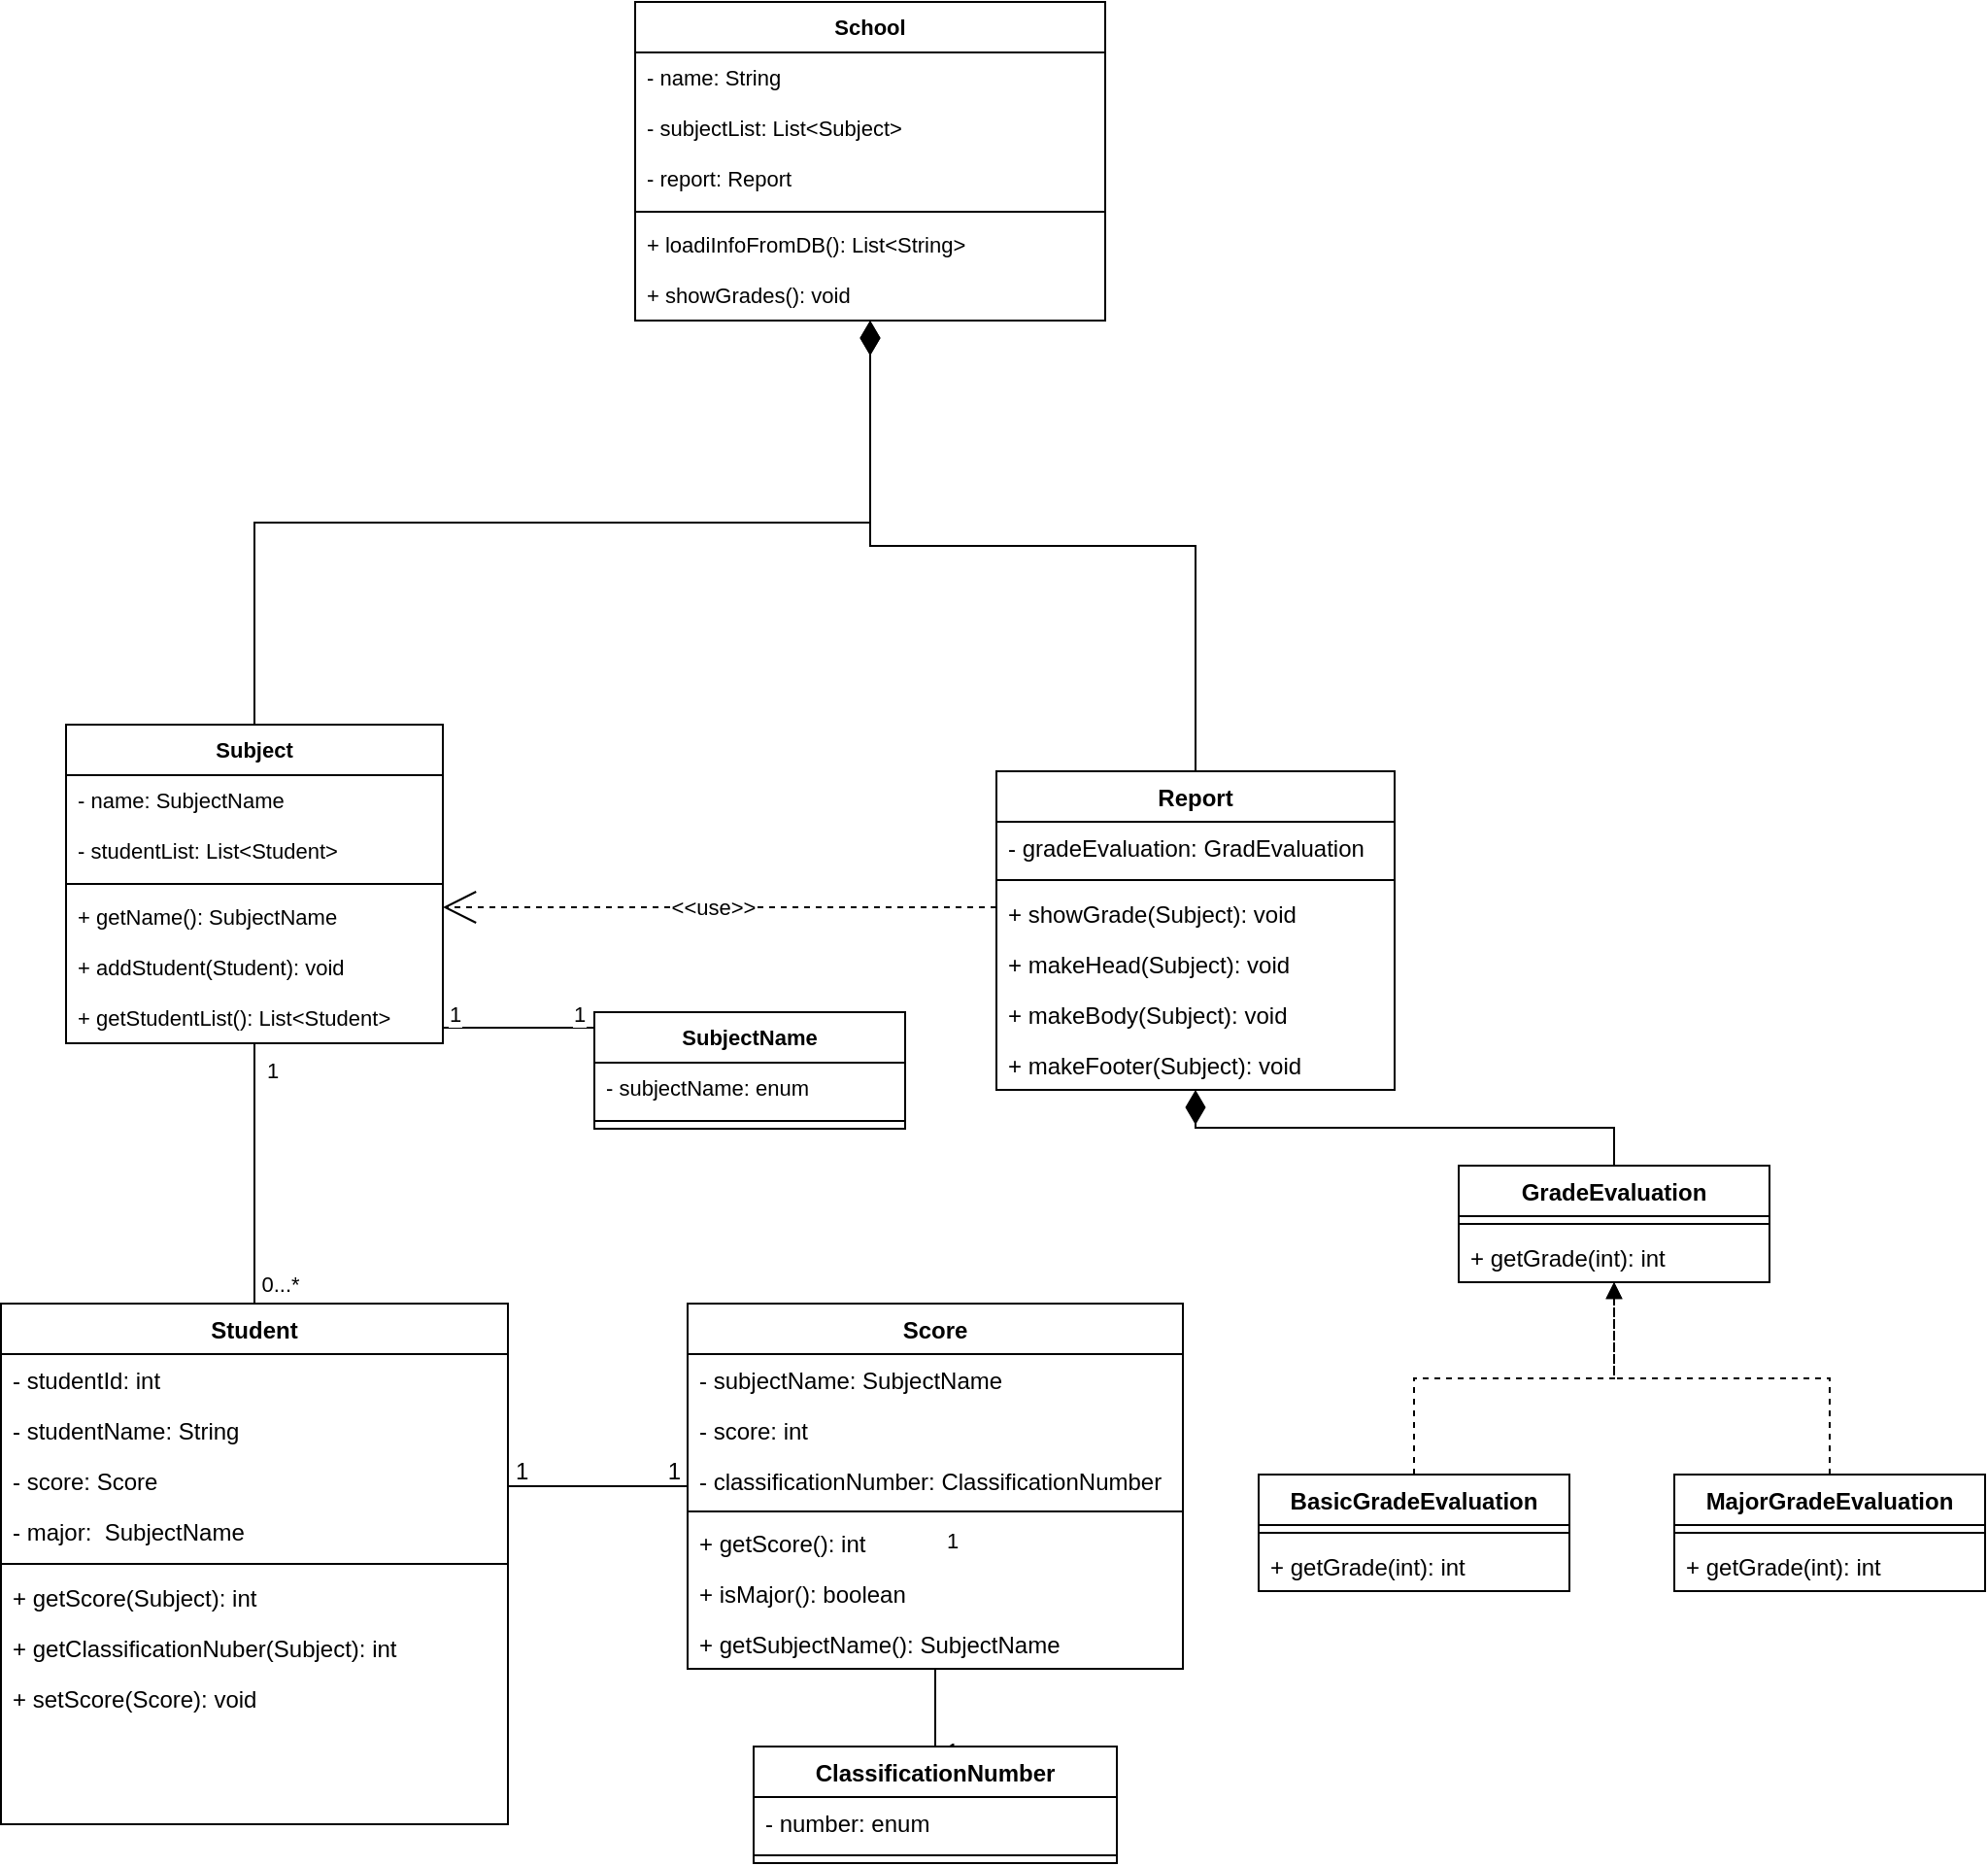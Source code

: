 <mxfile version="20.5.3" type="device"><diagram id="C5RBs43oDa-KdzZeNtuy" name="Page-1"><mxGraphModel dx="1185" dy="635" grid="0" gridSize="10" guides="1" tooltips="1" connect="1" arrows="1" fold="1" page="1" pageScale="1" pageWidth="3300" pageHeight="4681" math="0" shadow="0"><root><mxCell id="WIyWlLk6GJQsqaUBKTNV-0"/><mxCell id="WIyWlLk6GJQsqaUBKTNV-1" parent="WIyWlLk6GJQsqaUBKTNV-0"/><mxCell id="zkfFHV4jXpPFQw0GAbJ--0" value="Student&#10;" style="swimlane;fontStyle=1;align=center;verticalAlign=top;childLayout=stackLayout;horizontal=1;startSize=26;horizontalStack=0;resizeParent=1;resizeLast=0;collapsible=1;marginBottom=0;rounded=0;shadow=0;strokeWidth=1;" parent="WIyWlLk6GJQsqaUBKTNV-1" vertex="1"><mxGeometry x="451.5" y="1010" width="261" height="268" as="geometry"><mxRectangle x="98" y="91" width="160" height="26" as="alternateBounds"/></mxGeometry></mxCell><mxCell id="zkfFHV4jXpPFQw0GAbJ--1" value="- studentId: int" style="text;align=left;verticalAlign=top;spacingLeft=4;spacingRight=4;overflow=hidden;rotatable=0;points=[[0,0.5],[1,0.5]];portConstraint=eastwest;" parent="zkfFHV4jXpPFQw0GAbJ--0" vertex="1"><mxGeometry y="26" width="261" height="26" as="geometry"/></mxCell><mxCell id="zkfFHV4jXpPFQw0GAbJ--2" value="- studentName: String" style="text;align=left;verticalAlign=top;spacingLeft=4;spacingRight=4;overflow=hidden;rotatable=0;points=[[0,0.5],[1,0.5]];portConstraint=eastwest;rounded=0;shadow=0;html=0;" parent="zkfFHV4jXpPFQw0GAbJ--0" vertex="1"><mxGeometry y="52" width="261" height="26" as="geometry"/></mxCell><mxCell id="7-gcS9G6uN9IhNKPewNx-51" value="- score: Score" style="text;align=left;verticalAlign=top;spacingLeft=4;spacingRight=4;overflow=hidden;rotatable=0;points=[[0,0.5],[1,0.5]];portConstraint=eastwest;rounded=0;shadow=0;html=0;" parent="zkfFHV4jXpPFQw0GAbJ--0" vertex="1"><mxGeometry y="78" width="261" height="26" as="geometry"/></mxCell><mxCell id="7-gcS9G6uN9IhNKPewNx-85" value="- major:  SubjectName" style="text;align=left;verticalAlign=top;spacingLeft=4;spacingRight=4;overflow=hidden;rotatable=0;points=[[0,0.5],[1,0.5]];portConstraint=eastwest;rounded=0;shadow=0;html=0;" parent="zkfFHV4jXpPFQw0GAbJ--0" vertex="1"><mxGeometry y="104" width="261" height="26" as="geometry"/></mxCell><mxCell id="zkfFHV4jXpPFQw0GAbJ--4" value="" style="line;html=1;strokeWidth=1;align=left;verticalAlign=middle;spacingTop=-1;spacingLeft=3;spacingRight=3;rotatable=0;labelPosition=right;points=[];portConstraint=eastwest;" parent="zkfFHV4jXpPFQw0GAbJ--0" vertex="1"><mxGeometry y="130" width="261" height="8" as="geometry"/></mxCell><mxCell id="zkfFHV4jXpPFQw0GAbJ--5" value="+ getScore(Subject): int" style="text;align=left;verticalAlign=top;spacingLeft=4;spacingRight=4;overflow=hidden;rotatable=0;points=[[0,0.5],[1,0.5]];portConstraint=eastwest;" parent="zkfFHV4jXpPFQw0GAbJ--0" vertex="1"><mxGeometry y="138" width="261" height="26" as="geometry"/></mxCell><mxCell id="4zpfEWBZLi7UWozO5bUc-4" value="+ getClassificationNuber(Subject): int" style="text;align=left;verticalAlign=top;spacingLeft=4;spacingRight=4;overflow=hidden;rotatable=0;points=[[0,0.5],[1,0.5]];portConstraint=eastwest;" vertex="1" parent="zkfFHV4jXpPFQw0GAbJ--0"><mxGeometry y="164" width="261" height="26" as="geometry"/></mxCell><mxCell id="7-gcS9G6uN9IhNKPewNx-110" value="+ setScore(Score): void" style="text;align=left;verticalAlign=top;spacingLeft=4;spacingRight=4;overflow=hidden;rotatable=0;points=[[0,0.5],[1,0.5]];portConstraint=eastwest;" parent="zkfFHV4jXpPFQw0GAbJ--0" vertex="1"><mxGeometry y="190" width="261" height="26" as="geometry"/></mxCell><mxCell id="7-gcS9G6uN9IhNKPewNx-64" style="edgeStyle=elbowEdgeStyle;shape=connector;rounded=0;orthogonalLoop=1;jettySize=auto;elbow=vertical;html=1;shadow=0;labelBackgroundColor=default;strokeColor=default;strokeWidth=1;fontFamily=Helvetica;fontSize=11;fontColor=default;endArrow=open;endFill=0;startSize=6;endSize=15;dashed=1;" parent="WIyWlLk6GJQsqaUBKTNV-1" source="zkfFHV4jXpPFQw0GAbJ--6" target="7-gcS9G6uN9IhNKPewNx-39" edge="1"><mxGeometry relative="1" as="geometry"/></mxCell><mxCell id="7-gcS9G6uN9IhNKPewNx-65" value="&amp;lt;&amp;lt;use&amp;gt;&amp;gt;" style="edgeLabel;html=1;align=center;verticalAlign=middle;resizable=0;points=[];fontSize=11;fontFamily=Helvetica;fontColor=default;" parent="7-gcS9G6uN9IhNKPewNx-64" vertex="1" connectable="0"><mxGeometry x="-0.444" y="-1" relative="1" as="geometry"><mxPoint x="-67" y="1" as="offset"/></mxGeometry></mxCell><mxCell id="7-gcS9G6uN9IhNKPewNx-79" style="edgeStyle=elbowEdgeStyle;shape=connector;rounded=0;orthogonalLoop=1;jettySize=auto;elbow=vertical;html=1;shadow=0;labelBackgroundColor=default;strokeColor=default;strokeWidth=1;fontFamily=Helvetica;fontSize=11;fontColor=default;endArrow=diamondThin;endFill=1;startSize=6;endSize=15;" parent="WIyWlLk6GJQsqaUBKTNV-1" source="zkfFHV4jXpPFQw0GAbJ--6" target="7-gcS9G6uN9IhNKPewNx-74" edge="1"><mxGeometry relative="1" as="geometry"/></mxCell><mxCell id="zkfFHV4jXpPFQw0GAbJ--6" value="Report" style="swimlane;fontStyle=1;align=center;verticalAlign=top;childLayout=stackLayout;horizontal=1;startSize=26;horizontalStack=0;resizeParent=1;resizeLast=0;collapsible=1;marginBottom=0;rounded=0;shadow=0;strokeWidth=1;" parent="WIyWlLk6GJQsqaUBKTNV-1" vertex="1"><mxGeometry x="964" y="736" width="205" height="164" as="geometry"><mxRectangle x="130" y="380" width="160" height="26" as="alternateBounds"/></mxGeometry></mxCell><mxCell id="zkfFHV4jXpPFQw0GAbJ--7" value="- gradeEvaluation: GradEvaluation" style="text;align=left;verticalAlign=top;spacingLeft=4;spacingRight=4;overflow=hidden;rotatable=0;points=[[0,0.5],[1,0.5]];portConstraint=eastwest;" parent="zkfFHV4jXpPFQw0GAbJ--6" vertex="1"><mxGeometry y="26" width="205" height="26" as="geometry"/></mxCell><mxCell id="zkfFHV4jXpPFQw0GAbJ--9" value="" style="line;html=1;strokeWidth=1;align=left;verticalAlign=middle;spacingTop=-1;spacingLeft=3;spacingRight=3;rotatable=0;labelPosition=right;points=[];portConstraint=eastwest;" parent="zkfFHV4jXpPFQw0GAbJ--6" vertex="1"><mxGeometry y="52" width="205" height="8" as="geometry"/></mxCell><mxCell id="zkfFHV4jXpPFQw0GAbJ--11" value="+ showGrade(Subject): void" style="text;align=left;verticalAlign=top;spacingLeft=4;spacingRight=4;overflow=hidden;rotatable=0;points=[[0,0.5],[1,0.5]];portConstraint=eastwest;" parent="zkfFHV4jXpPFQw0GAbJ--6" vertex="1"><mxGeometry y="60" width="205" height="26" as="geometry"/></mxCell><mxCell id="7-gcS9G6uN9IhNKPewNx-116" value="+ makeHead(Subject): void" style="text;align=left;verticalAlign=top;spacingLeft=4;spacingRight=4;overflow=hidden;rotatable=0;points=[[0,0.5],[1,0.5]];portConstraint=eastwest;" parent="zkfFHV4jXpPFQw0GAbJ--6" vertex="1"><mxGeometry y="86" width="205" height="26" as="geometry"/></mxCell><mxCell id="7-gcS9G6uN9IhNKPewNx-115" value="+ makeBody(Subject): void" style="text;align=left;verticalAlign=top;spacingLeft=4;spacingRight=4;overflow=hidden;rotatable=0;points=[[0,0.5],[1,0.5]];portConstraint=eastwest;" parent="zkfFHV4jXpPFQw0GAbJ--6" vertex="1"><mxGeometry y="112" width="205" height="26" as="geometry"/></mxCell><mxCell id="7-gcS9G6uN9IhNKPewNx-114" value="+ makeFooter(Subject): void" style="text;align=left;verticalAlign=top;spacingLeft=4;spacingRight=4;overflow=hidden;rotatable=0;points=[[0,0.5],[1,0.5]];portConstraint=eastwest;" parent="zkfFHV4jXpPFQw0GAbJ--6" vertex="1"><mxGeometry y="138" width="205" height="26" as="geometry"/></mxCell><mxCell id="zkfFHV4jXpPFQw0GAbJ--17" value="Score" style="swimlane;fontStyle=1;align=center;verticalAlign=top;childLayout=stackLayout;horizontal=1;startSize=26;horizontalStack=0;resizeParent=1;resizeLast=0;collapsible=1;marginBottom=0;rounded=0;shadow=0;strokeWidth=1;" parent="WIyWlLk6GJQsqaUBKTNV-1" vertex="1"><mxGeometry x="805" y="1010" width="255" height="188" as="geometry"><mxRectangle x="550" y="140" width="160" height="26" as="alternateBounds"/></mxGeometry></mxCell><mxCell id="7-gcS9G6uN9IhNKPewNx-53" value="- subjectName: SubjectName" style="text;align=left;verticalAlign=top;spacingLeft=4;spacingRight=4;overflow=hidden;rotatable=0;points=[[0,0.5],[1,0.5]];portConstraint=eastwest;rounded=0;shadow=0;html=0;" parent="zkfFHV4jXpPFQw0GAbJ--17" vertex="1"><mxGeometry y="26" width="255" height="26" as="geometry"/></mxCell><mxCell id="7-gcS9G6uN9IhNKPewNx-50" value="- score: int" style="text;align=left;verticalAlign=top;spacingLeft=4;spacingRight=4;overflow=hidden;rotatable=0;points=[[0,0.5],[1,0.5]];portConstraint=eastwest;rounded=0;shadow=0;html=0;" parent="zkfFHV4jXpPFQw0GAbJ--17" vertex="1"><mxGeometry y="52" width="255" height="26" as="geometry"/></mxCell><mxCell id="7-gcS9G6uN9IhNKPewNx-72" value="- classificationNumber: ClassificationNumber" style="text;align=left;verticalAlign=top;spacingLeft=4;spacingRight=4;overflow=hidden;rotatable=0;points=[[0,0.5],[1,0.5]];portConstraint=eastwest;rounded=0;shadow=0;html=0;" parent="zkfFHV4jXpPFQw0GAbJ--17" vertex="1"><mxGeometry y="78" width="255" height="26" as="geometry"/></mxCell><mxCell id="zkfFHV4jXpPFQw0GAbJ--23" value="" style="line;html=1;strokeWidth=1;align=left;verticalAlign=middle;spacingTop=-1;spacingLeft=3;spacingRight=3;rotatable=0;labelPosition=right;points=[];portConstraint=eastwest;" parent="zkfFHV4jXpPFQw0GAbJ--17" vertex="1"><mxGeometry y="104" width="255" height="6" as="geometry"/></mxCell><mxCell id="zkfFHV4jXpPFQw0GAbJ--24" value="+ getScore(): int" style="text;align=left;verticalAlign=top;spacingLeft=4;spacingRight=4;overflow=hidden;rotatable=0;points=[[0,0.5],[1,0.5]];portConstraint=eastwest;" parent="zkfFHV4jXpPFQw0GAbJ--17" vertex="1"><mxGeometry y="110" width="255" height="26" as="geometry"/></mxCell><mxCell id="7-gcS9G6uN9IhNKPewNx-71" value="+ isMajor(): boolean" style="text;align=left;verticalAlign=top;spacingLeft=4;spacingRight=4;overflow=hidden;rotatable=0;points=[[0,0.5],[1,0.5]];portConstraint=eastwest;" parent="zkfFHV4jXpPFQw0GAbJ--17" vertex="1"><mxGeometry y="136" width="255" height="26" as="geometry"/></mxCell><mxCell id="7-gcS9G6uN9IhNKPewNx-70" value="+ getSubjectName(): SubjectName" style="text;align=left;verticalAlign=top;spacingLeft=4;spacingRight=4;overflow=hidden;rotatable=0;points=[[0,0.5],[1,0.5]];portConstraint=eastwest;" parent="zkfFHV4jXpPFQw0GAbJ--17" vertex="1"><mxGeometry y="162" width="255" height="26" as="geometry"/></mxCell><mxCell id="zkfFHV4jXpPFQw0GAbJ--26" value="" style="endArrow=none;shadow=0;strokeWidth=1;rounded=0;endFill=0;edgeStyle=elbowEdgeStyle;elbow=vertical;" parent="WIyWlLk6GJQsqaUBKTNV-1" source="zkfFHV4jXpPFQw0GAbJ--0" target="zkfFHV4jXpPFQw0GAbJ--17" edge="1"><mxGeometry x="0.5" y="41" relative="1" as="geometry"><mxPoint x="785" y="570" as="sourcePoint"/><mxPoint x="945" y="570" as="targetPoint"/><mxPoint x="-40" y="32" as="offset"/></mxGeometry></mxCell><mxCell id="zkfFHV4jXpPFQw0GAbJ--27" value="1" style="resizable=0;align=left;verticalAlign=bottom;labelBackgroundColor=none;fontSize=12;" parent="zkfFHV4jXpPFQw0GAbJ--26" connectable="0" vertex="1"><mxGeometry x="-1" relative="1" as="geometry"><mxPoint x="2" y="1" as="offset"/></mxGeometry></mxCell><mxCell id="zkfFHV4jXpPFQw0GAbJ--28" value="1" style="resizable=0;align=right;verticalAlign=bottom;labelBackgroundColor=none;fontSize=12;" parent="zkfFHV4jXpPFQw0GAbJ--26" connectable="0" vertex="1"><mxGeometry x="1" relative="1" as="geometry"><mxPoint x="-2" y="1" as="offset"/></mxGeometry></mxCell><mxCell id="7-gcS9G6uN9IhNKPewNx-38" value="" style="group" parent="WIyWlLk6GJQsqaUBKTNV-1" vertex="1" connectable="0"><mxGeometry x="1099" y="939" width="374" height="245" as="geometry"/></mxCell><mxCell id="7-gcS9G6uN9IhNKPewNx-5" value="GradeEvaluation" style="swimlane;fontStyle=1;align=center;verticalAlign=top;childLayout=stackLayout;horizontal=1;startSize=26;horizontalStack=0;resizeParent=1;resizeParentMax=0;resizeLast=0;collapsible=1;marginBottom=0;" parent="7-gcS9G6uN9IhNKPewNx-38" vertex="1"><mxGeometry x="103" width="160" height="60" as="geometry"/></mxCell><mxCell id="7-gcS9G6uN9IhNKPewNx-7" value="" style="line;strokeWidth=1;fillColor=none;align=left;verticalAlign=middle;spacingTop=-1;spacingLeft=3;spacingRight=3;rotatable=0;labelPosition=right;points=[];portConstraint=eastwest;strokeColor=inherit;" parent="7-gcS9G6uN9IhNKPewNx-5" vertex="1"><mxGeometry y="26" width="160" height="8" as="geometry"/></mxCell><mxCell id="7-gcS9G6uN9IhNKPewNx-8" value="+ getGrade(int): int" style="text;strokeColor=none;fillColor=none;align=left;verticalAlign=top;spacingLeft=4;spacingRight=4;overflow=hidden;rotatable=0;points=[[0,0.5],[1,0.5]];portConstraint=eastwest;" parent="7-gcS9G6uN9IhNKPewNx-5" vertex="1"><mxGeometry y="34" width="160" height="26" as="geometry"/></mxCell><mxCell id="7-gcS9G6uN9IhNKPewNx-37" style="edgeStyle=orthogonalEdgeStyle;shape=connector;rounded=0;orthogonalLoop=1;jettySize=auto;html=1;exitX=0.5;exitY=0;exitDx=0;exitDy=0;dashed=1;labelBackgroundColor=default;strokeColor=default;fontFamily=Helvetica;fontSize=11;fontColor=default;endArrow=block;endFill=1;" parent="7-gcS9G6uN9IhNKPewNx-38" source="7-gcS9G6uN9IhNKPewNx-9" target="7-gcS9G6uN9IhNKPewNx-5" edge="1"><mxGeometry relative="1" as="geometry"/></mxCell><mxCell id="7-gcS9G6uN9IhNKPewNx-9" value="BasicGradeEvaluation" style="swimlane;fontStyle=1;align=center;verticalAlign=top;childLayout=stackLayout;horizontal=1;startSize=26;horizontalStack=0;resizeParent=1;resizeParentMax=0;resizeLast=0;collapsible=1;marginBottom=0;" parent="7-gcS9G6uN9IhNKPewNx-38" vertex="1"><mxGeometry y="159" width="160" height="60" as="geometry"/></mxCell><mxCell id="7-gcS9G6uN9IhNKPewNx-11" value="" style="line;strokeWidth=1;fillColor=none;align=left;verticalAlign=middle;spacingTop=-1;spacingLeft=3;spacingRight=3;rotatable=0;labelPosition=right;points=[];portConstraint=eastwest;strokeColor=inherit;" parent="7-gcS9G6uN9IhNKPewNx-9" vertex="1"><mxGeometry y="26" width="160" height="8" as="geometry"/></mxCell><mxCell id="7-gcS9G6uN9IhNKPewNx-12" value="+ getGrade(int): int" style="text;strokeColor=none;fillColor=none;align=left;verticalAlign=top;spacingLeft=4;spacingRight=4;overflow=hidden;rotatable=0;points=[[0,0.5],[1,0.5]];portConstraint=eastwest;" parent="7-gcS9G6uN9IhNKPewNx-9" vertex="1"><mxGeometry y="34" width="160" height="26" as="geometry"/></mxCell><mxCell id="7-gcS9G6uN9IhNKPewNx-36" style="edgeStyle=orthogonalEdgeStyle;shape=connector;rounded=0;orthogonalLoop=1;jettySize=auto;html=1;exitX=0.5;exitY=0;exitDx=0;exitDy=0;dashed=1;labelBackgroundColor=default;strokeColor=default;fontFamily=Helvetica;fontSize=11;fontColor=default;endArrow=block;endFill=1;" parent="7-gcS9G6uN9IhNKPewNx-38" source="7-gcS9G6uN9IhNKPewNx-13" target="7-gcS9G6uN9IhNKPewNx-5" edge="1"><mxGeometry relative="1" as="geometry"/></mxCell><mxCell id="7-gcS9G6uN9IhNKPewNx-13" value="MajorGradeEvaluation" style="swimlane;fontStyle=1;align=center;verticalAlign=top;childLayout=stackLayout;horizontal=1;startSize=26;horizontalStack=0;resizeParent=1;resizeParentMax=0;resizeLast=0;collapsible=1;marginBottom=0;" parent="7-gcS9G6uN9IhNKPewNx-38" vertex="1"><mxGeometry x="214" y="159" width="160" height="60" as="geometry"/></mxCell><mxCell id="7-gcS9G6uN9IhNKPewNx-15" value="" style="line;strokeWidth=1;fillColor=none;align=left;verticalAlign=middle;spacingTop=-1;spacingLeft=3;spacingRight=3;rotatable=0;labelPosition=right;points=[];portConstraint=eastwest;strokeColor=inherit;" parent="7-gcS9G6uN9IhNKPewNx-13" vertex="1"><mxGeometry y="26" width="160" height="8" as="geometry"/></mxCell><mxCell id="7-gcS9G6uN9IhNKPewNx-16" value="+ getGrade(int): int" style="text;strokeColor=none;fillColor=none;align=left;verticalAlign=top;spacingLeft=4;spacingRight=4;overflow=hidden;rotatable=0;points=[[0,0.5],[1,0.5]];portConstraint=eastwest;" parent="7-gcS9G6uN9IhNKPewNx-13" vertex="1"><mxGeometry y="34" width="160" height="26" as="geometry"/></mxCell><mxCell id="7-gcS9G6uN9IhNKPewNx-55" style="edgeStyle=elbowEdgeStyle;shape=connector;rounded=0;orthogonalLoop=1;jettySize=auto;elbow=vertical;html=1;shadow=0;labelBackgroundColor=default;strokeColor=default;strokeWidth=1;fontFamily=Helvetica;fontSize=11;fontColor=default;endArrow=none;endFill=0;" parent="WIyWlLk6GJQsqaUBKTNV-1" source="7-gcS9G6uN9IhNKPewNx-39" target="zkfFHV4jXpPFQw0GAbJ--0" edge="1"><mxGeometry relative="1" as="geometry"/></mxCell><mxCell id="7-gcS9G6uN9IhNKPewNx-56" value="1" style="edgeLabel;html=1;align=center;verticalAlign=middle;resizable=0;points=[];fontSize=11;fontFamily=Helvetica;fontColor=default;" parent="7-gcS9G6uN9IhNKPewNx-55" vertex="1" connectable="0"><mxGeometry x="-0.797" y="-1" relative="1" as="geometry"><mxPoint x="10" as="offset"/></mxGeometry></mxCell><mxCell id="7-gcS9G6uN9IhNKPewNx-57" value="0...*" style="edgeLabel;html=1;align=center;verticalAlign=middle;resizable=0;points=[];fontSize=11;fontFamily=Helvetica;fontColor=default;" parent="7-gcS9G6uN9IhNKPewNx-55" vertex="1" connectable="0"><mxGeometry x="0.856" y="2" relative="1" as="geometry"><mxPoint x="11" y="-1" as="offset"/></mxGeometry></mxCell><mxCell id="7-gcS9G6uN9IhNKPewNx-80" style="edgeStyle=elbowEdgeStyle;shape=connector;rounded=0;orthogonalLoop=1;jettySize=auto;elbow=vertical;html=1;shadow=0;labelBackgroundColor=default;strokeColor=default;strokeWidth=1;fontFamily=Helvetica;fontSize=11;fontColor=default;endArrow=diamondThin;endFill=1;startSize=6;endSize=15;" parent="WIyWlLk6GJQsqaUBKTNV-1" source="7-gcS9G6uN9IhNKPewNx-39" target="7-gcS9G6uN9IhNKPewNx-74" edge="1"><mxGeometry relative="1" as="geometry"/></mxCell><mxCell id="7-gcS9G6uN9IhNKPewNx-39" value="Subject&#10;" style="swimlane;fontStyle=1;align=center;verticalAlign=top;childLayout=stackLayout;horizontal=1;startSize=26;horizontalStack=0;resizeParent=1;resizeParentMax=0;resizeLast=0;collapsible=1;marginBottom=0;fontFamily=Helvetica;fontSize=11;fontColor=default;" parent="WIyWlLk6GJQsqaUBKTNV-1" vertex="1"><mxGeometry x="485" y="712" width="194" height="164" as="geometry"/></mxCell><mxCell id="7-gcS9G6uN9IhNKPewNx-40" value="- name: SubjectName" style="text;strokeColor=none;fillColor=none;align=left;verticalAlign=top;spacingLeft=4;spacingRight=4;overflow=hidden;rotatable=0;points=[[0,0.5],[1,0.5]];portConstraint=eastwest;fontFamily=Helvetica;fontSize=11;fontColor=default;" parent="7-gcS9G6uN9IhNKPewNx-39" vertex="1"><mxGeometry y="26" width="194" height="26" as="geometry"/></mxCell><mxCell id="7-gcS9G6uN9IhNKPewNx-54" value="- studentList: List&lt;Student&gt;" style="text;strokeColor=none;fillColor=none;align=left;verticalAlign=top;spacingLeft=4;spacingRight=4;overflow=hidden;rotatable=0;points=[[0,0.5],[1,0.5]];portConstraint=eastwest;fontFamily=Helvetica;fontSize=11;fontColor=default;" parent="7-gcS9G6uN9IhNKPewNx-39" vertex="1"><mxGeometry y="52" width="194" height="26" as="geometry"/></mxCell><mxCell id="7-gcS9G6uN9IhNKPewNx-41" value="" style="line;strokeWidth=1;fillColor=none;align=left;verticalAlign=middle;spacingTop=-1;spacingLeft=3;spacingRight=3;rotatable=0;labelPosition=right;points=[];portConstraint=eastwest;strokeColor=inherit;fontFamily=Helvetica;fontSize=11;fontColor=default;" parent="7-gcS9G6uN9IhNKPewNx-39" vertex="1"><mxGeometry y="78" width="194" height="8" as="geometry"/></mxCell><mxCell id="4zpfEWBZLi7UWozO5bUc-0" value="+ getName(): SubjectName" style="text;strokeColor=none;fillColor=none;align=left;verticalAlign=top;spacingLeft=4;spacingRight=4;overflow=hidden;rotatable=0;points=[[0,0.5],[1,0.5]];portConstraint=eastwest;fontFamily=Helvetica;fontSize=11;fontColor=default;" vertex="1" parent="7-gcS9G6uN9IhNKPewNx-39"><mxGeometry y="86" width="194" height="26" as="geometry"/></mxCell><mxCell id="7-gcS9G6uN9IhNKPewNx-111" value="+ addStudent(Student): void" style="text;strokeColor=none;fillColor=none;align=left;verticalAlign=top;spacingLeft=4;spacingRight=4;overflow=hidden;rotatable=0;points=[[0,0.5],[1,0.5]];portConstraint=eastwest;fontFamily=Helvetica;fontSize=11;fontColor=default;" parent="7-gcS9G6uN9IhNKPewNx-39" vertex="1"><mxGeometry y="112" width="194" height="26" as="geometry"/></mxCell><mxCell id="4zpfEWBZLi7UWozO5bUc-1" value="+ getStudentList(): List&lt;Student&gt;" style="text;strokeColor=none;fillColor=none;align=left;verticalAlign=top;spacingLeft=4;spacingRight=4;overflow=hidden;rotatable=0;points=[[0,0.5],[1,0.5]];portConstraint=eastwest;fontFamily=Helvetica;fontSize=11;fontColor=default;" vertex="1" parent="7-gcS9G6uN9IhNKPewNx-39"><mxGeometry y="138" width="194" height="26" as="geometry"/></mxCell><mxCell id="7-gcS9G6uN9IhNKPewNx-58" style="edgeStyle=elbowEdgeStyle;shape=connector;rounded=0;orthogonalLoop=1;jettySize=auto;elbow=vertical;html=1;shadow=0;labelBackgroundColor=default;strokeColor=default;strokeWidth=1;fontFamily=Helvetica;fontSize=11;fontColor=default;endArrow=diamondThin;endFill=1;startSize=6;endSize=15;" parent="WIyWlLk6GJQsqaUBKTNV-1" source="7-gcS9G6uN9IhNKPewNx-5" target="zkfFHV4jXpPFQw0GAbJ--6" edge="1"><mxGeometry relative="1" as="geometry"/></mxCell><mxCell id="7-gcS9G6uN9IhNKPewNx-73" value="" style="text;strokeColor=none;fillColor=none;align=left;verticalAlign=middle;spacingTop=-1;spacingLeft=4;spacingRight=4;rotatable=0;labelPosition=right;points=[];portConstraint=eastwest;fontFamily=Helvetica;fontSize=11;fontColor=default;" parent="WIyWlLk6GJQsqaUBKTNV-1" vertex="1"><mxGeometry x="987" y="706" width="20" height="14" as="geometry"/></mxCell><mxCell id="7-gcS9G6uN9IhNKPewNx-74" value="School" style="swimlane;fontStyle=1;align=center;verticalAlign=top;childLayout=stackLayout;horizontal=1;startSize=26;horizontalStack=0;resizeParent=1;resizeParentMax=0;resizeLast=0;collapsible=1;marginBottom=0;fontFamily=Helvetica;fontSize=11;fontColor=default;" parent="WIyWlLk6GJQsqaUBKTNV-1" vertex="1"><mxGeometry x="778" y="340" width="242" height="164" as="geometry"/></mxCell><mxCell id="7-gcS9G6uN9IhNKPewNx-84" value="- name: String" style="text;strokeColor=none;fillColor=none;align=left;verticalAlign=top;spacingLeft=4;spacingRight=4;overflow=hidden;rotatable=0;points=[[0,0.5],[1,0.5]];portConstraint=eastwest;fontFamily=Helvetica;fontSize=11;fontColor=default;" parent="7-gcS9G6uN9IhNKPewNx-74" vertex="1"><mxGeometry y="26" width="242" height="26" as="geometry"/></mxCell><mxCell id="7-gcS9G6uN9IhNKPewNx-75" value="- subjectList: List&lt;Subject&gt;" style="text;strokeColor=none;fillColor=none;align=left;verticalAlign=top;spacingLeft=4;spacingRight=4;overflow=hidden;rotatable=0;points=[[0,0.5],[1,0.5]];portConstraint=eastwest;fontFamily=Helvetica;fontSize=11;fontColor=default;" parent="7-gcS9G6uN9IhNKPewNx-74" vertex="1"><mxGeometry y="52" width="242" height="26" as="geometry"/></mxCell><mxCell id="7-gcS9G6uN9IhNKPewNx-78" value="- report: Report" style="text;strokeColor=none;fillColor=none;align=left;verticalAlign=top;spacingLeft=4;spacingRight=4;overflow=hidden;rotatable=0;points=[[0,0.5],[1,0.5]];portConstraint=eastwest;fontFamily=Helvetica;fontSize=11;fontColor=default;" parent="7-gcS9G6uN9IhNKPewNx-74" vertex="1"><mxGeometry y="78" width="242" height="26" as="geometry"/></mxCell><mxCell id="7-gcS9G6uN9IhNKPewNx-76" value="" style="line;strokeWidth=1;fillColor=none;align=left;verticalAlign=middle;spacingTop=-1;spacingLeft=3;spacingRight=3;rotatable=0;labelPosition=right;points=[];portConstraint=eastwest;strokeColor=inherit;fontFamily=Helvetica;fontSize=11;fontColor=default;" parent="7-gcS9G6uN9IhNKPewNx-74" vertex="1"><mxGeometry y="104" width="242" height="8" as="geometry"/></mxCell><mxCell id="7-gcS9G6uN9IhNKPewNx-77" value="+ loadiInfoFromDB(): List&lt;String&gt;" style="text;strokeColor=none;fillColor=none;align=left;verticalAlign=top;spacingLeft=4;spacingRight=4;overflow=hidden;rotatable=0;points=[[0,0.5],[1,0.5]];portConstraint=eastwest;fontFamily=Helvetica;fontSize=11;fontColor=default;" parent="7-gcS9G6uN9IhNKPewNx-74" vertex="1"><mxGeometry y="112" width="242" height="26" as="geometry"/></mxCell><mxCell id="7-gcS9G6uN9IhNKPewNx-83" value="+ showGrades(): void" style="text;strokeColor=none;fillColor=none;align=left;verticalAlign=top;spacingLeft=4;spacingRight=4;overflow=hidden;rotatable=0;points=[[0,0.5],[1,0.5]];portConstraint=eastwest;fontFamily=Helvetica;fontSize=11;fontColor=default;" parent="7-gcS9G6uN9IhNKPewNx-74" vertex="1"><mxGeometry y="138" width="242" height="26" as="geometry"/></mxCell><mxCell id="7-gcS9G6uN9IhNKPewNx-105" style="edgeStyle=elbowEdgeStyle;shape=connector;rounded=0;orthogonalLoop=1;jettySize=auto;elbow=vertical;html=1;shadow=0;labelBackgroundColor=default;strokeColor=default;strokeWidth=1;fontFamily=Helvetica;fontSize=11;fontColor=default;endArrow=none;endFill=0;startSize=6;endSize=15;" parent="WIyWlLk6GJQsqaUBKTNV-1" source="7-gcS9G6uN9IhNKPewNx-86" target="7-gcS9G6uN9IhNKPewNx-39" edge="1"><mxGeometry relative="1" as="geometry"/></mxCell><mxCell id="7-gcS9G6uN9IhNKPewNx-106" value="1" style="edgeLabel;html=1;align=center;verticalAlign=middle;resizable=0;points=[];fontSize=11;fontFamily=Helvetica;fontColor=default;" parent="7-gcS9G6uN9IhNKPewNx-105" vertex="1" connectable="0"><mxGeometry x="-0.172" y="1" relative="1" as="geometry"><mxPoint x="-40" y="-8" as="offset"/></mxGeometry></mxCell><mxCell id="7-gcS9G6uN9IhNKPewNx-107" value="1" style="edgeLabel;html=1;align=center;verticalAlign=middle;resizable=0;points=[];fontSize=11;fontFamily=Helvetica;fontColor=default;" parent="7-gcS9G6uN9IhNKPewNx-105" vertex="1" connectable="0"><mxGeometry x="-0.295" relative="1" as="geometry"><mxPoint x="19" y="-7" as="offset"/></mxGeometry></mxCell><mxCell id="7-gcS9G6uN9IhNKPewNx-86" value="SubjectName" style="swimlane;fontStyle=1;align=center;verticalAlign=top;childLayout=stackLayout;horizontal=1;startSize=26;horizontalStack=0;resizeParent=1;resizeParentMax=0;resizeLast=0;collapsible=1;marginBottom=0;fontFamily=Helvetica;fontSize=11;fontColor=default;" parent="WIyWlLk6GJQsqaUBKTNV-1" vertex="1"><mxGeometry x="757" y="860" width="160" height="60" as="geometry"/></mxCell><mxCell id="7-gcS9G6uN9IhNKPewNx-87" value="- subjectName: enum" style="text;strokeColor=none;fillColor=none;align=left;verticalAlign=top;spacingLeft=4;spacingRight=4;overflow=hidden;rotatable=0;points=[[0,0.5],[1,0.5]];portConstraint=eastwest;fontFamily=Helvetica;fontSize=11;fontColor=default;" parent="7-gcS9G6uN9IhNKPewNx-86" vertex="1"><mxGeometry y="26" width="160" height="26" as="geometry"/></mxCell><mxCell id="7-gcS9G6uN9IhNKPewNx-88" value="" style="line;strokeWidth=1;fillColor=none;align=left;verticalAlign=middle;spacingTop=-1;spacingLeft=3;spacingRight=3;rotatable=0;labelPosition=right;points=[];portConstraint=eastwest;strokeColor=inherit;fontFamily=Helvetica;fontSize=11;fontColor=default;" parent="7-gcS9G6uN9IhNKPewNx-86" vertex="1"><mxGeometry y="52" width="160" height="8" as="geometry"/></mxCell><mxCell id="4zpfEWBZLi7UWozO5bUc-10" style="edgeStyle=orthogonalEdgeStyle;rounded=0;orthogonalLoop=1;jettySize=auto;html=1;endArrow=none;endFill=0;" edge="1" parent="WIyWlLk6GJQsqaUBKTNV-1" source="4zpfEWBZLi7UWozO5bUc-6" target="zkfFHV4jXpPFQw0GAbJ--17"><mxGeometry relative="1" as="geometry"/></mxCell><mxCell id="4zpfEWBZLi7UWozO5bUc-11" value="1" style="edgeLabel;html=1;align=center;verticalAlign=middle;resizable=0;points=[];" vertex="1" connectable="0" parent="4zpfEWBZLi7UWozO5bUc-10"><mxGeometry x="0.256" relative="1" as="geometry"><mxPoint x="8" y="-81" as="offset"/></mxGeometry></mxCell><mxCell id="4zpfEWBZLi7UWozO5bUc-12" value="1" style="edgeLabel;html=1;align=center;verticalAlign=middle;resizable=0;points=[];" vertex="1" connectable="0" parent="4zpfEWBZLi7UWozO5bUc-10"><mxGeometry x="0.256" y="1" relative="1" as="geometry"><mxPoint x="9" y="27" as="offset"/></mxGeometry></mxCell><mxCell id="4zpfEWBZLi7UWozO5bUc-6" value="ClassificationNumber" style="swimlane;fontStyle=1;align=center;verticalAlign=top;childLayout=stackLayout;horizontal=1;startSize=26;horizontalStack=0;resizeParent=1;resizeParentMax=0;resizeLast=0;collapsible=1;marginBottom=0;" vertex="1" parent="WIyWlLk6GJQsqaUBKTNV-1"><mxGeometry x="839" y="1238" width="187" height="60" as="geometry"/></mxCell><mxCell id="4zpfEWBZLi7UWozO5bUc-7" value="- number: enum" style="text;strokeColor=none;fillColor=none;align=left;verticalAlign=top;spacingLeft=4;spacingRight=4;overflow=hidden;rotatable=0;points=[[0,0.5],[1,0.5]];portConstraint=eastwest;" vertex="1" parent="4zpfEWBZLi7UWozO5bUc-6"><mxGeometry y="26" width="187" height="26" as="geometry"/></mxCell><mxCell id="4zpfEWBZLi7UWozO5bUc-8" value="" style="line;strokeWidth=1;fillColor=none;align=left;verticalAlign=middle;spacingTop=-1;spacingLeft=3;spacingRight=3;rotatable=0;labelPosition=right;points=[];portConstraint=eastwest;strokeColor=inherit;" vertex="1" parent="4zpfEWBZLi7UWozO5bUc-6"><mxGeometry y="52" width="187" height="8" as="geometry"/></mxCell></root></mxGraphModel></diagram></mxfile>